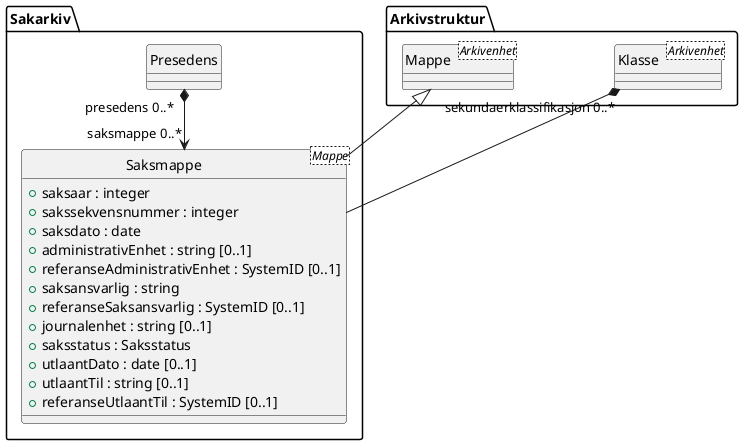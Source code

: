 @startuml
skinparam nodesep 100
hide circle
class Sakarkiv.Saksmappe <Mappe> {
  +saksaar : integer
  +sakssekvensnummer : integer
  +saksdato : date
  +administrativEnhet : string [0..1]
  +referanseAdministrativEnhet : SystemID [0..1]
  +saksansvarlig : string
  +referanseSaksansvarlig : SystemID [0..1]
  +journalenhet : string [0..1]
  +saksstatus : Saksstatus
  +utlaantDato : date [0..1]
  +utlaantTil : string [0..1]
  +referanseUtlaantTil : SystemID [0..1]
}
class Arkivstruktur.Klasse <Arkivenhet> {
}
Arkivstruktur.Klasse "sekundaerklassifikasjon 0..*" *-- Sakarkiv.Saksmappe
class Arkivstruktur.Mappe <Arkivenhet> {
}
Arkivstruktur.Mappe <|-- Sakarkiv.Saksmappe
class Sakarkiv.Presedens {
}
Sakarkiv.Presedens "presedens 0..*" *--> "saksmappe 0..*" Sakarkiv.Saksmappe
@enduml
